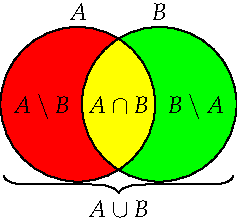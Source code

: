 settings.tex="pdflatex";

texpreamble("\usepackage{amsmath}
\usepackage{amsthm,amssymb}
\usepackage{mathpazo}
\usepackage[svgnames]{xcolor}
");
import graph;

size(0,110);

pen colour1=red;
pen colour2=green;

real t=0.85;
pair z0=(0,0);
pair z1=(-t,0);
pair z2=(t,0);
real r=1.9*t;
path c1=circle(z1,r);
path c2=circle(z2,r);
fill(c1,colour1);
fill(c2,colour2);

picture intersection;
fill(intersection,c1,colour1+colour2);
clip(intersection,c2);

add(intersection);

draw(c1);
draw(c2);

label("\smash[b]{$A\setminus B$}",1.9*z1+(0,0.011r));
label("\smash[b]{$B\setminus A$}",1.9*z2+(0,0.011r));
label("$A$",z1+(0,1.2r));
label("$B$",z2+(0,1.2r));

draw("$A\cup B$",brace((-2.4,-1.5),(2.4,-1.5),-0.35),S);

label("\smash[b]{$A\cap B$}",(0,0));


path p=box((-3.2,-2.5),(3.2,2.3));
//draw(p);